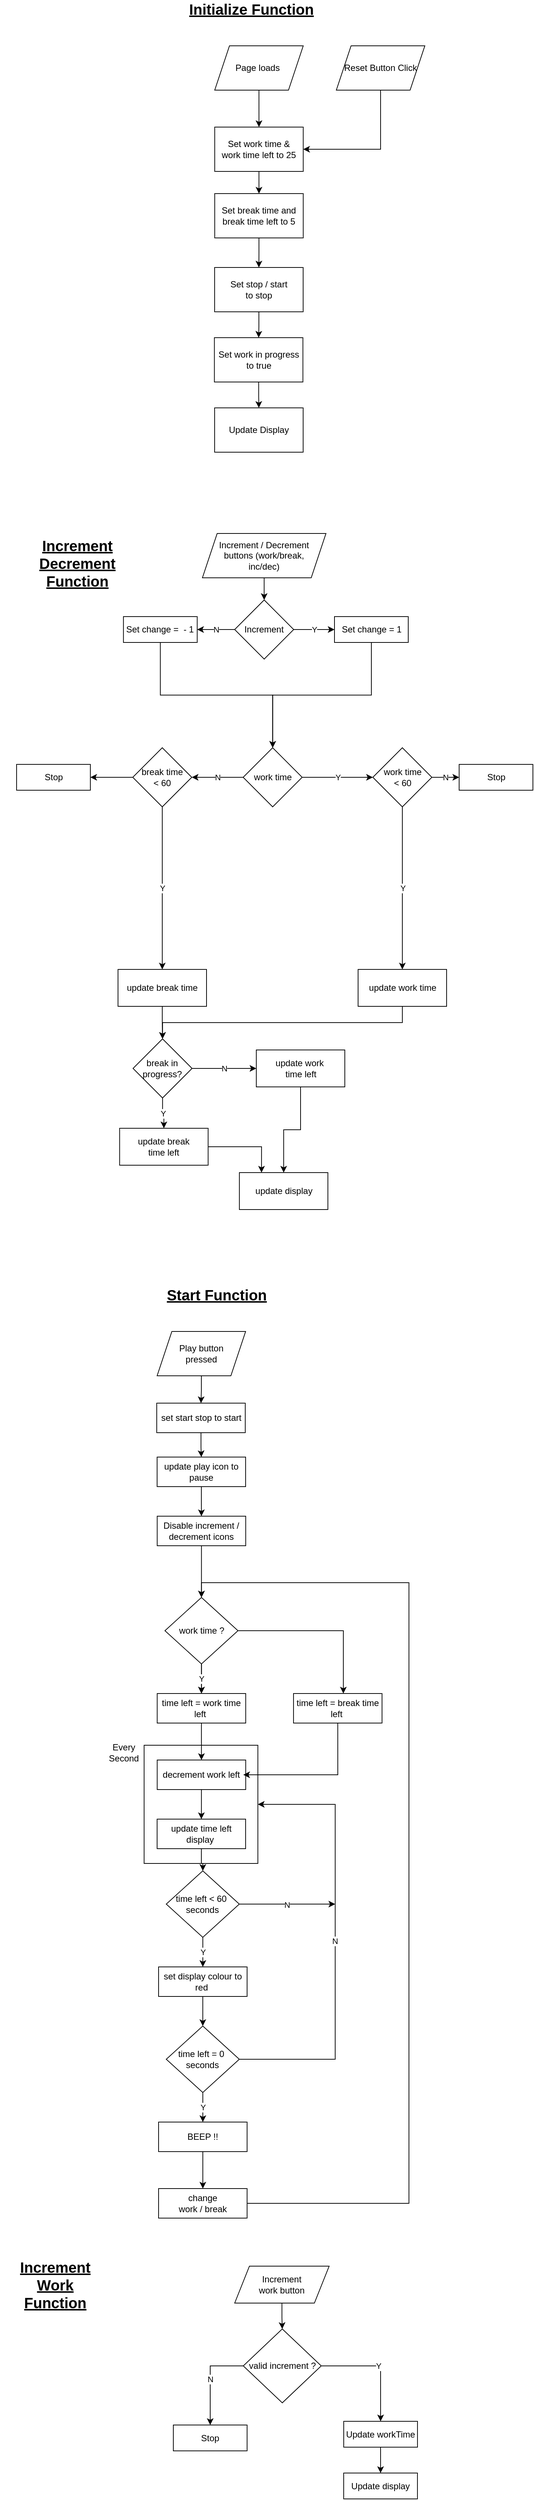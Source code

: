 <mxfile version="13.9.9" type="device"><diagram id="C5RBs43oDa-KdzZeNtuy" name="Page-1"><mxGraphModel dx="1714" dy="528" grid="1" gridSize="10" guides="1" tooltips="1" connect="1" arrows="1" fold="1" page="1" pageScale="1" pageWidth="827" pageHeight="1169" math="0" shadow="0"><root><mxCell id="WIyWlLk6GJQsqaUBKTNV-0"/><mxCell id="WIyWlLk6GJQsqaUBKTNV-1" parent="WIyWlLk6GJQsqaUBKTNV-0"/><mxCell id="DhQI_y3hoTPc0CkNnc1B-117" value="" style="rounded=0;whiteSpace=wrap;html=1;align=left;" vertex="1" parent="WIyWlLk6GJQsqaUBKTNV-1"><mxGeometry x="-631.62" y="2460" width="154.25" height="160" as="geometry"/></mxCell><mxCell id="BMYcDLCQfnFxfsHoZKLp-52" value="&lt;font style=&quot;font-size: 20px&quot;&gt;&lt;b&gt;&lt;u&gt;&lt;font style=&quot;font-size: 20px&quot;&gt;Start Function&lt;/font&gt;&lt;/u&gt;&lt;/b&gt;&lt;/font&gt;" style="text;html=1;align=center;verticalAlign=middle;whiteSpace=wrap;rounded=0;" parent="WIyWlLk6GJQsqaUBKTNV-1" vertex="1"><mxGeometry x="-607.99" y="1840" width="150" height="20" as="geometry"/></mxCell><mxCell id="x9QlvtTYA5nk0oibNs-r-126" style="edgeStyle=orthogonalEdgeStyle;rounded=0;orthogonalLoop=1;jettySize=auto;html=1;entryX=0.5;entryY=0;entryDx=0;entryDy=0;" parent="WIyWlLk6GJQsqaUBKTNV-1" source="x9QlvtTYA5nk0oibNs-r-124" edge="1" target="x9QlvtTYA5nk0oibNs-r-206"><mxGeometry relative="1" as="geometry"><mxPoint x="-553.99" y="2010" as="targetPoint"/></mxGeometry></mxCell><mxCell id="x9QlvtTYA5nk0oibNs-r-124" value="Play button &lt;br&gt;pressed" style="shape=parallelogram;perimeter=parallelogramPerimeter;whiteSpace=wrap;html=1;fixedSize=1;" parent="WIyWlLk6GJQsqaUBKTNV-1" vertex="1"><mxGeometry x="-613.99" y="1900" width="120" height="60" as="geometry"/></mxCell><mxCell id="DhQI_y3hoTPc0CkNnc1B-89" style="edgeStyle=orthogonalEdgeStyle;rounded=0;orthogonalLoop=1;jettySize=auto;html=1;entryX=0.5;entryY=0;entryDx=0;entryDy=0;" edge="1" parent="WIyWlLk6GJQsqaUBKTNV-1" source="x9QlvtTYA5nk0oibNs-r-125" target="DhQI_y3hoTPc0CkNnc1B-85"><mxGeometry relative="1" as="geometry"/></mxCell><mxCell id="DhQI_y3hoTPc0CkNnc1B-108" value="Y" style="edgeStyle=orthogonalEdgeStyle;rounded=0;orthogonalLoop=1;jettySize=auto;html=1;" edge="1" parent="WIyWlLk6GJQsqaUBKTNV-1" source="x9QlvtTYA5nk0oibNs-r-125" target="DhQI_y3hoTPc0CkNnc1B-85"><mxGeometry relative="1" as="geometry"/></mxCell><mxCell id="DhQI_y3hoTPc0CkNnc1B-113" style="edgeStyle=orthogonalEdgeStyle;rounded=0;orthogonalLoop=1;jettySize=auto;html=1;entryX=0.563;entryY=0;entryDx=0;entryDy=0;entryPerimeter=0;" edge="1" parent="WIyWlLk6GJQsqaUBKTNV-1" source="x9QlvtTYA5nk0oibNs-r-125" target="DhQI_y3hoTPc0CkNnc1B-112"><mxGeometry relative="1" as="geometry"/></mxCell><mxCell id="x9QlvtTYA5nk0oibNs-r-125" value="work time ?" style="rhombus;whiteSpace=wrap;html=1;" parent="WIyWlLk6GJQsqaUBKTNV-1" vertex="1"><mxGeometry x="-603.36" y="2260" width="99" height="90" as="geometry"/></mxCell><mxCell id="DhQI_y3hoTPc0CkNnc1B-47" style="edgeStyle=orthogonalEdgeStyle;rounded=0;orthogonalLoop=1;jettySize=auto;html=1;entryX=0.5;entryY=0;entryDx=0;entryDy=0;" edge="1" parent="WIyWlLk6GJQsqaUBKTNV-1" source="x9QlvtTYA5nk0oibNs-r-206" target="DhQI_y3hoTPc0CkNnc1B-46"><mxGeometry relative="1" as="geometry"/></mxCell><mxCell id="x9QlvtTYA5nk0oibNs-r-206" value="set start stop to start" style="rounded=0;whiteSpace=wrap;html=1;" parent="WIyWlLk6GJQsqaUBKTNV-1" vertex="1"><mxGeometry x="-614.49" y="1997" width="120" height="40" as="geometry"/></mxCell><mxCell id="DhQI_y3hoTPc0CkNnc1B-0" value="&lt;font style=&quot;font-size: 20px&quot;&gt;&lt;b&gt;&lt;u&gt;&lt;font style=&quot;font-size: 20px&quot;&gt;Initialize Function&lt;/font&gt;&lt;/u&gt;&lt;/b&gt;&lt;/font&gt;" style="text;html=1;align=center;verticalAlign=middle;whiteSpace=wrap;rounded=0;" vertex="1" parent="WIyWlLk6GJQsqaUBKTNV-1"><mxGeometry x="-605.87" y="100" width="240" height="20" as="geometry"/></mxCell><mxCell id="DhQI_y3hoTPc0CkNnc1B-1" style="edgeStyle=orthogonalEdgeStyle;rounded=0;orthogonalLoop=1;jettySize=auto;html=1;entryX=0.5;entryY=0;entryDx=0;entryDy=0;" edge="1" parent="WIyWlLk6GJQsqaUBKTNV-1" source="DhQI_y3hoTPc0CkNnc1B-2"><mxGeometry relative="1" as="geometry"><mxPoint x="-475.87" y="270" as="targetPoint"/></mxGeometry></mxCell><mxCell id="DhQI_y3hoTPc0CkNnc1B-2" value="Page loads&amp;nbsp;" style="shape=parallelogram;perimeter=parallelogramPerimeter;whiteSpace=wrap;html=1;fixedSize=1;" vertex="1" parent="WIyWlLk6GJQsqaUBKTNV-1"><mxGeometry x="-535.87" y="160" width="120" height="60" as="geometry"/></mxCell><mxCell id="DhQI_y3hoTPc0CkNnc1B-8" style="edgeStyle=orthogonalEdgeStyle;rounded=0;orthogonalLoop=1;jettySize=auto;html=1;entryX=0.5;entryY=0;entryDx=0;entryDy=0;" edge="1" parent="WIyWlLk6GJQsqaUBKTNV-1" source="DhQI_y3hoTPc0CkNnc1B-4" target="DhQI_y3hoTPc0CkNnc1B-7"><mxGeometry relative="1" as="geometry"/></mxCell><mxCell id="DhQI_y3hoTPc0CkNnc1B-4" value="Set work time &amp;amp;&lt;br&gt;work time left to 25" style="rounded=0;whiteSpace=wrap;html=1;" vertex="1" parent="WIyWlLk6GJQsqaUBKTNV-1"><mxGeometry x="-535.87" y="270" width="120" height="60" as="geometry"/></mxCell><mxCell id="DhQI_y3hoTPc0CkNnc1B-12" style="edgeStyle=orthogonalEdgeStyle;rounded=0;orthogonalLoop=1;jettySize=auto;html=1;entryX=1;entryY=0.5;entryDx=0;entryDy=0;exitX=0.5;exitY=1;exitDx=0;exitDy=0;" edge="1" parent="WIyWlLk6GJQsqaUBKTNV-1" source="DhQI_y3hoTPc0CkNnc1B-6" target="DhQI_y3hoTPc0CkNnc1B-4"><mxGeometry relative="1" as="geometry"/></mxCell><mxCell id="DhQI_y3hoTPc0CkNnc1B-6" value="Reset Button Click" style="shape=parallelogram;perimeter=parallelogramPerimeter;whiteSpace=wrap;html=1;fixedSize=1;" vertex="1" parent="WIyWlLk6GJQsqaUBKTNV-1"><mxGeometry x="-371" y="160" width="120" height="60" as="geometry"/></mxCell><mxCell id="DhQI_y3hoTPc0CkNnc1B-10" style="edgeStyle=orthogonalEdgeStyle;rounded=0;orthogonalLoop=1;jettySize=auto;html=1;entryX=0.5;entryY=0;entryDx=0;entryDy=0;" edge="1" parent="WIyWlLk6GJQsqaUBKTNV-1" source="DhQI_y3hoTPc0CkNnc1B-7" target="DhQI_y3hoTPc0CkNnc1B-9"><mxGeometry relative="1" as="geometry"/></mxCell><mxCell id="DhQI_y3hoTPc0CkNnc1B-7" value="Set break time and break time left to 5" style="rounded=0;whiteSpace=wrap;html=1;" vertex="1" parent="WIyWlLk6GJQsqaUBKTNV-1"><mxGeometry x="-535.87" y="360" width="120" height="60" as="geometry"/></mxCell><mxCell id="DhQI_y3hoTPc0CkNnc1B-82" style="edgeStyle=orthogonalEdgeStyle;rounded=0;orthogonalLoop=1;jettySize=auto;html=1;entryX=0.5;entryY=0;entryDx=0;entryDy=0;" edge="1" parent="WIyWlLk6GJQsqaUBKTNV-1" source="DhQI_y3hoTPc0CkNnc1B-9" target="DhQI_y3hoTPc0CkNnc1B-81"><mxGeometry relative="1" as="geometry"/></mxCell><mxCell id="DhQI_y3hoTPc0CkNnc1B-9" value="Set stop / start &lt;br&gt;to stop" style="rounded=0;whiteSpace=wrap;html=1;" vertex="1" parent="WIyWlLk6GJQsqaUBKTNV-1"><mxGeometry x="-536" y="460" width="120" height="60" as="geometry"/></mxCell><mxCell id="DhQI_y3hoTPc0CkNnc1B-13" value="Update Display" style="rounded=0;whiteSpace=wrap;html=1;" vertex="1" parent="WIyWlLk6GJQsqaUBKTNV-1"><mxGeometry x="-536" y="650" width="120" height="60" as="geometry"/></mxCell><mxCell id="DhQI_y3hoTPc0CkNnc1B-24" value="&lt;font style=&quot;font-size: 20px&quot;&gt;&lt;b&gt;&lt;u&gt;&lt;font style=&quot;font-size: 20px&quot;&gt;Increment Decrement&lt;br&gt;Function&lt;/font&gt;&lt;/u&gt;&lt;/b&gt;&lt;/font&gt;" style="text;html=1;align=center;verticalAlign=middle;whiteSpace=wrap;rounded=0;" vertex="1" parent="WIyWlLk6GJQsqaUBKTNV-1"><mxGeometry x="-797" y="820" width="150" height="80" as="geometry"/></mxCell><mxCell id="DhQI_y3hoTPc0CkNnc1B-74" style="edgeStyle=orthogonalEdgeStyle;rounded=0;orthogonalLoop=1;jettySize=auto;html=1;entryX=0.5;entryY=0;entryDx=0;entryDy=0;" edge="1" parent="WIyWlLk6GJQsqaUBKTNV-1" source="DhQI_y3hoTPc0CkNnc1B-26" target="DhQI_y3hoTPc0CkNnc1B-71"><mxGeometry relative="1" as="geometry"/></mxCell><mxCell id="DhQI_y3hoTPc0CkNnc1B-26" value="update break time" style="rounded=0;whiteSpace=wrap;html=1;" vertex="1" parent="WIyWlLk6GJQsqaUBKTNV-1"><mxGeometry x="-667" y="1410" width="120" height="50" as="geometry"/></mxCell><mxCell id="DhQI_y3hoTPc0CkNnc1B-64" style="edgeStyle=orthogonalEdgeStyle;rounded=0;orthogonalLoop=1;jettySize=auto;html=1;entryX=0.5;entryY=0;entryDx=0;entryDy=0;" edge="1" parent="WIyWlLk6GJQsqaUBKTNV-1" source="DhQI_y3hoTPc0CkNnc1B-32" target="DhQI_y3hoTPc0CkNnc1B-61"><mxGeometry relative="1" as="geometry"/></mxCell><mxCell id="DhQI_y3hoTPc0CkNnc1B-32" value="Increment / Decrement&lt;br&gt;buttons (work/break,&lt;br&gt;inc/dec)" style="shape=parallelogram;perimeter=parallelogramPerimeter;whiteSpace=wrap;html=1;fixedSize=1;" vertex="1" parent="WIyWlLk6GJQsqaUBKTNV-1"><mxGeometry x="-552.56" y="820" width="167.5" height="60" as="geometry"/></mxCell><mxCell id="DhQI_y3hoTPc0CkNnc1B-52" value="Y" style="edgeStyle=orthogonalEdgeStyle;rounded=0;orthogonalLoop=1;jettySize=auto;html=1;entryX=0;entryY=0.5;entryDx=0;entryDy=0;" edge="1" parent="WIyWlLk6GJQsqaUBKTNV-1" source="DhQI_y3hoTPc0CkNnc1B-36" target="DhQI_y3hoTPc0CkNnc1B-51"><mxGeometry relative="1" as="geometry"/></mxCell><mxCell id="DhQI_y3hoTPc0CkNnc1B-57" value="N" style="edgeStyle=orthogonalEdgeStyle;rounded=0;orthogonalLoop=1;jettySize=auto;html=1;entryX=1;entryY=0.5;entryDx=0;entryDy=0;" edge="1" parent="WIyWlLk6GJQsqaUBKTNV-1" source="DhQI_y3hoTPc0CkNnc1B-36" target="DhQI_y3hoTPc0CkNnc1B-56"><mxGeometry relative="1" as="geometry"/></mxCell><mxCell id="DhQI_y3hoTPc0CkNnc1B-36" value="work time" style="rhombus;whiteSpace=wrap;html=1;" vertex="1" parent="WIyWlLk6GJQsqaUBKTNV-1"><mxGeometry x="-497.31" y="1110" width="80" height="80" as="geometry"/></mxCell><mxCell id="DhQI_y3hoTPc0CkNnc1B-78" style="edgeStyle=orthogonalEdgeStyle;rounded=0;orthogonalLoop=1;jettySize=auto;html=1;entryX=0.5;entryY=0;entryDx=0;entryDy=0;exitX=0.5;exitY=1;exitDx=0;exitDy=0;" edge="1" parent="WIyWlLk6GJQsqaUBKTNV-1" source="DhQI_y3hoTPc0CkNnc1B-40" target="DhQI_y3hoTPc0CkNnc1B-71"><mxGeometry relative="1" as="geometry"/></mxCell><mxCell id="DhQI_y3hoTPc0CkNnc1B-40" value="update work time" style="rounded=0;whiteSpace=wrap;html=1;" vertex="1" parent="WIyWlLk6GJQsqaUBKTNV-1"><mxGeometry x="-341.5" y="1410" width="120" height="50" as="geometry"/></mxCell><mxCell id="DhQI_y3hoTPc0CkNnc1B-42" value="update display" style="rounded=0;whiteSpace=wrap;html=1;" vertex="1" parent="WIyWlLk6GJQsqaUBKTNV-1"><mxGeometry x="-502.44" y="1685" width="120" height="50" as="geometry"/></mxCell><mxCell id="DhQI_y3hoTPc0CkNnc1B-87" style="edgeStyle=orthogonalEdgeStyle;rounded=0;orthogonalLoop=1;jettySize=auto;html=1;" edge="1" parent="WIyWlLk6GJQsqaUBKTNV-1" source="DhQI_y3hoTPc0CkNnc1B-46" target="DhQI_y3hoTPc0CkNnc1B-86"><mxGeometry relative="1" as="geometry"/></mxCell><mxCell id="DhQI_y3hoTPc0CkNnc1B-46" value="update play icon to pause" style="rounded=0;whiteSpace=wrap;html=1;" vertex="1" parent="WIyWlLk6GJQsqaUBKTNV-1"><mxGeometry x="-613.99" y="2070" width="120" height="40" as="geometry"/></mxCell><mxCell id="DhQI_y3hoTPc0CkNnc1B-53" value="Y" style="edgeStyle=orthogonalEdgeStyle;rounded=0;orthogonalLoop=1;jettySize=auto;html=1;entryX=0.5;entryY=0;entryDx=0;entryDy=0;" edge="1" parent="WIyWlLk6GJQsqaUBKTNV-1" source="DhQI_y3hoTPc0CkNnc1B-51" target="DhQI_y3hoTPc0CkNnc1B-40"><mxGeometry relative="1" as="geometry"/></mxCell><mxCell id="DhQI_y3hoTPc0CkNnc1B-55" value="N" style="edgeStyle=orthogonalEdgeStyle;rounded=0;orthogonalLoop=1;jettySize=auto;html=1;entryX=0;entryY=0.5;entryDx=0;entryDy=0;" edge="1" parent="WIyWlLk6GJQsqaUBKTNV-1" source="DhQI_y3hoTPc0CkNnc1B-51" target="DhQI_y3hoTPc0CkNnc1B-54"><mxGeometry relative="1" as="geometry"/></mxCell><mxCell id="DhQI_y3hoTPc0CkNnc1B-51" value="work time&lt;br&gt;&amp;lt; 60" style="rhombus;whiteSpace=wrap;html=1;" vertex="1" parent="WIyWlLk6GJQsqaUBKTNV-1"><mxGeometry x="-321.5" y="1110" width="80" height="80" as="geometry"/></mxCell><mxCell id="DhQI_y3hoTPc0CkNnc1B-54" value="Stop" style="rounded=0;whiteSpace=wrap;html=1;" vertex="1" parent="WIyWlLk6GJQsqaUBKTNV-1"><mxGeometry x="-204.5" y="1132.5" width="100" height="35" as="geometry"/></mxCell><mxCell id="DhQI_y3hoTPc0CkNnc1B-58" value="Y" style="edgeStyle=orthogonalEdgeStyle;rounded=0;orthogonalLoop=1;jettySize=auto;html=1;" edge="1" parent="WIyWlLk6GJQsqaUBKTNV-1" source="DhQI_y3hoTPc0CkNnc1B-56" target="DhQI_y3hoTPc0CkNnc1B-26"><mxGeometry relative="1" as="geometry"/></mxCell><mxCell id="DhQI_y3hoTPc0CkNnc1B-60" style="edgeStyle=orthogonalEdgeStyle;rounded=0;orthogonalLoop=1;jettySize=auto;html=1;entryX=1;entryY=0.5;entryDx=0;entryDy=0;" edge="1" parent="WIyWlLk6GJQsqaUBKTNV-1" source="DhQI_y3hoTPc0CkNnc1B-56" target="DhQI_y3hoTPc0CkNnc1B-59"><mxGeometry relative="1" as="geometry"/></mxCell><mxCell id="DhQI_y3hoTPc0CkNnc1B-56" value="break time&lt;br&gt;&amp;lt; 60" style="rhombus;whiteSpace=wrap;html=1;" vertex="1" parent="WIyWlLk6GJQsqaUBKTNV-1"><mxGeometry x="-647" y="1110" width="80" height="80" as="geometry"/></mxCell><mxCell id="DhQI_y3hoTPc0CkNnc1B-59" value="Stop" style="rounded=0;whiteSpace=wrap;html=1;" vertex="1" parent="WIyWlLk6GJQsqaUBKTNV-1"><mxGeometry x="-804.5" y="1132.5" width="100" height="35" as="geometry"/></mxCell><mxCell id="DhQI_y3hoTPc0CkNnc1B-68" value="Y" style="edgeStyle=orthogonalEdgeStyle;rounded=0;orthogonalLoop=1;jettySize=auto;html=1;entryX=0;entryY=0.5;entryDx=0;entryDy=0;" edge="1" parent="WIyWlLk6GJQsqaUBKTNV-1" source="DhQI_y3hoTPc0CkNnc1B-61" target="DhQI_y3hoTPc0CkNnc1B-62"><mxGeometry relative="1" as="geometry"/></mxCell><mxCell id="DhQI_y3hoTPc0CkNnc1B-70" value="N" style="edgeStyle=orthogonalEdgeStyle;rounded=0;orthogonalLoop=1;jettySize=auto;html=1;entryX=1;entryY=0.5;entryDx=0;entryDy=0;" edge="1" parent="WIyWlLk6GJQsqaUBKTNV-1" source="DhQI_y3hoTPc0CkNnc1B-61" target="DhQI_y3hoTPc0CkNnc1B-63"><mxGeometry relative="1" as="geometry"/></mxCell><mxCell id="DhQI_y3hoTPc0CkNnc1B-61" value="Increment" style="rhombus;whiteSpace=wrap;html=1;" vertex="1" parent="WIyWlLk6GJQsqaUBKTNV-1"><mxGeometry x="-508.81" y="910" width="80" height="80" as="geometry"/></mxCell><mxCell id="DhQI_y3hoTPc0CkNnc1B-69" style="edgeStyle=orthogonalEdgeStyle;rounded=0;orthogonalLoop=1;jettySize=auto;html=1;entryX=0.5;entryY=0;entryDx=0;entryDy=0;exitX=0.5;exitY=1;exitDx=0;exitDy=0;" edge="1" parent="WIyWlLk6GJQsqaUBKTNV-1" source="DhQI_y3hoTPc0CkNnc1B-62" target="DhQI_y3hoTPc0CkNnc1B-36"><mxGeometry relative="1" as="geometry"/></mxCell><mxCell id="DhQI_y3hoTPc0CkNnc1B-62" value="Set change = 1" style="rounded=0;whiteSpace=wrap;html=1;" vertex="1" parent="WIyWlLk6GJQsqaUBKTNV-1"><mxGeometry x="-373.5" y="932.5" width="100" height="35" as="geometry"/></mxCell><mxCell id="DhQI_y3hoTPc0CkNnc1B-67" style="edgeStyle=orthogonalEdgeStyle;rounded=0;orthogonalLoop=1;jettySize=auto;html=1;entryX=0.5;entryY=0;entryDx=0;entryDy=0;exitX=0.5;exitY=1;exitDx=0;exitDy=0;" edge="1" parent="WIyWlLk6GJQsqaUBKTNV-1" source="DhQI_y3hoTPc0CkNnc1B-63" target="DhQI_y3hoTPc0CkNnc1B-36"><mxGeometry relative="1" as="geometry"/></mxCell><mxCell id="DhQI_y3hoTPc0CkNnc1B-63" value="Set change =&amp;nbsp; - 1" style="rounded=0;whiteSpace=wrap;html=1;" vertex="1" parent="WIyWlLk6GJQsqaUBKTNV-1"><mxGeometry x="-659.63" y="932.5" width="100" height="35" as="geometry"/></mxCell><mxCell id="DhQI_y3hoTPc0CkNnc1B-73" value="Y" style="edgeStyle=orthogonalEdgeStyle;rounded=0;orthogonalLoop=1;jettySize=auto;html=1;entryX=0.5;entryY=0;entryDx=0;entryDy=0;" edge="1" parent="WIyWlLk6GJQsqaUBKTNV-1" source="DhQI_y3hoTPc0CkNnc1B-71" target="DhQI_y3hoTPc0CkNnc1B-72"><mxGeometry relative="1" as="geometry"/></mxCell><mxCell id="DhQI_y3hoTPc0CkNnc1B-79" value="N" style="edgeStyle=orthogonalEdgeStyle;rounded=0;orthogonalLoop=1;jettySize=auto;html=1;entryX=0;entryY=0.5;entryDx=0;entryDy=0;" edge="1" parent="WIyWlLk6GJQsqaUBKTNV-1" source="DhQI_y3hoTPc0CkNnc1B-71" target="DhQI_y3hoTPc0CkNnc1B-77"><mxGeometry relative="1" as="geometry"/></mxCell><mxCell id="DhQI_y3hoTPc0CkNnc1B-71" value="break in progress?" style="rhombus;whiteSpace=wrap;html=1;" vertex="1" parent="WIyWlLk6GJQsqaUBKTNV-1"><mxGeometry x="-646.63" y="1504" width="80" height="80" as="geometry"/></mxCell><mxCell id="DhQI_y3hoTPc0CkNnc1B-75" style="edgeStyle=orthogonalEdgeStyle;rounded=0;orthogonalLoop=1;jettySize=auto;html=1;entryX=0.25;entryY=0;entryDx=0;entryDy=0;" edge="1" parent="WIyWlLk6GJQsqaUBKTNV-1" source="DhQI_y3hoTPc0CkNnc1B-72" target="DhQI_y3hoTPc0CkNnc1B-42"><mxGeometry relative="1" as="geometry"/></mxCell><mxCell id="DhQI_y3hoTPc0CkNnc1B-72" value="update break &lt;br&gt;time left" style="rounded=0;whiteSpace=wrap;html=1;" vertex="1" parent="WIyWlLk6GJQsqaUBKTNV-1"><mxGeometry x="-664.81" y="1625" width="120" height="50" as="geometry"/></mxCell><mxCell id="DhQI_y3hoTPc0CkNnc1B-80" style="edgeStyle=orthogonalEdgeStyle;rounded=0;orthogonalLoop=1;jettySize=auto;html=1;" edge="1" parent="WIyWlLk6GJQsqaUBKTNV-1" source="DhQI_y3hoTPc0CkNnc1B-77" target="DhQI_y3hoTPc0CkNnc1B-42"><mxGeometry relative="1" as="geometry"/></mxCell><mxCell id="DhQI_y3hoTPc0CkNnc1B-77" value="update work&amp;nbsp;&lt;br&gt;time left" style="rounded=0;whiteSpace=wrap;html=1;" vertex="1" parent="WIyWlLk6GJQsqaUBKTNV-1"><mxGeometry x="-479.5" y="1519" width="120" height="50" as="geometry"/></mxCell><mxCell id="DhQI_y3hoTPc0CkNnc1B-83" style="edgeStyle=orthogonalEdgeStyle;rounded=0;orthogonalLoop=1;jettySize=auto;html=1;entryX=0.5;entryY=0;entryDx=0;entryDy=0;" edge="1" parent="WIyWlLk6GJQsqaUBKTNV-1" source="DhQI_y3hoTPc0CkNnc1B-81" target="DhQI_y3hoTPc0CkNnc1B-13"><mxGeometry relative="1" as="geometry"/></mxCell><mxCell id="DhQI_y3hoTPc0CkNnc1B-81" value="Set work in progress to true" style="rounded=0;whiteSpace=wrap;html=1;" vertex="1" parent="WIyWlLk6GJQsqaUBKTNV-1"><mxGeometry x="-536.31" y="555" width="120" height="60" as="geometry"/></mxCell><mxCell id="DhQI_y3hoTPc0CkNnc1B-90" style="edgeStyle=orthogonalEdgeStyle;rounded=0;orthogonalLoop=1;jettySize=auto;html=1;" edge="1" parent="WIyWlLk6GJQsqaUBKTNV-1" source="DhQI_y3hoTPc0CkNnc1B-85"><mxGeometry relative="1" as="geometry"><mxPoint x="-553.86" y="2480" as="targetPoint"/></mxGeometry></mxCell><mxCell id="DhQI_y3hoTPc0CkNnc1B-85" value="time left = work time left&amp;nbsp;" style="rounded=0;whiteSpace=wrap;html=1;" vertex="1" parent="WIyWlLk6GJQsqaUBKTNV-1"><mxGeometry x="-613.86" y="2390" width="120" height="40" as="geometry"/></mxCell><mxCell id="DhQI_y3hoTPc0CkNnc1B-88" style="edgeStyle=orthogonalEdgeStyle;rounded=0;orthogonalLoop=1;jettySize=auto;html=1;entryX=0.5;entryY=0;entryDx=0;entryDy=0;" edge="1" parent="WIyWlLk6GJQsqaUBKTNV-1" source="DhQI_y3hoTPc0CkNnc1B-86" target="x9QlvtTYA5nk0oibNs-r-125"><mxGeometry relative="1" as="geometry"/></mxCell><mxCell id="DhQI_y3hoTPc0CkNnc1B-86" value="Disable increment / decrement icons" style="rounded=0;whiteSpace=wrap;html=1;" vertex="1" parent="WIyWlLk6GJQsqaUBKTNV-1"><mxGeometry x="-613.86" y="2150" width="120" height="40" as="geometry"/></mxCell><mxCell id="DhQI_y3hoTPc0CkNnc1B-93" style="edgeStyle=orthogonalEdgeStyle;rounded=0;orthogonalLoop=1;jettySize=auto;html=1;entryX=0.5;entryY=0;entryDx=0;entryDy=0;" edge="1" parent="WIyWlLk6GJQsqaUBKTNV-1" source="DhQI_y3hoTPc0CkNnc1B-91" target="DhQI_y3hoTPc0CkNnc1B-92"><mxGeometry relative="1" as="geometry"/></mxCell><mxCell id="DhQI_y3hoTPc0CkNnc1B-91" value="decrement work left" style="rounded=0;whiteSpace=wrap;html=1;" vertex="1" parent="WIyWlLk6GJQsqaUBKTNV-1"><mxGeometry x="-613.86" y="2480" width="120" height="40" as="geometry"/></mxCell><mxCell id="DhQI_y3hoTPc0CkNnc1B-97" style="edgeStyle=orthogonalEdgeStyle;rounded=0;orthogonalLoop=1;jettySize=auto;html=1;" edge="1" parent="WIyWlLk6GJQsqaUBKTNV-1" source="DhQI_y3hoTPc0CkNnc1B-92" target="DhQI_y3hoTPc0CkNnc1B-95"><mxGeometry relative="1" as="geometry"/></mxCell><mxCell id="DhQI_y3hoTPc0CkNnc1B-92" value="update time left display&amp;nbsp;" style="rounded=0;whiteSpace=wrap;html=1;" vertex="1" parent="WIyWlLk6GJQsqaUBKTNV-1"><mxGeometry x="-613.99" y="2560" width="120" height="40" as="geometry"/></mxCell><mxCell id="DhQI_y3hoTPc0CkNnc1B-98" value="Y" style="edgeStyle=orthogonalEdgeStyle;rounded=0;orthogonalLoop=1;jettySize=auto;html=1;entryX=0.5;entryY=0;entryDx=0;entryDy=0;" edge="1" parent="WIyWlLk6GJQsqaUBKTNV-1" source="DhQI_y3hoTPc0CkNnc1B-95" target="DhQI_y3hoTPc0CkNnc1B-96"><mxGeometry relative="1" as="geometry"/></mxCell><mxCell id="DhQI_y3hoTPc0CkNnc1B-119" value="N" style="edgeStyle=orthogonalEdgeStyle;rounded=0;orthogonalLoop=1;jettySize=auto;html=1;" edge="1" parent="WIyWlLk6GJQsqaUBKTNV-1" source="DhQI_y3hoTPc0CkNnc1B-95"><mxGeometry relative="1" as="geometry"><mxPoint x="-372.55" y="2675" as="targetPoint"/></mxGeometry></mxCell><mxCell id="DhQI_y3hoTPc0CkNnc1B-95" value="time left &amp;lt; 60&amp;nbsp;&lt;br&gt;seconds" style="rhombus;whiteSpace=wrap;html=1;" vertex="1" parent="WIyWlLk6GJQsqaUBKTNV-1"><mxGeometry x="-601.55" y="2630" width="99" height="90" as="geometry"/></mxCell><mxCell id="DhQI_y3hoTPc0CkNnc1B-102" style="edgeStyle=orthogonalEdgeStyle;rounded=0;orthogonalLoop=1;jettySize=auto;html=1;entryX=0.5;entryY=0;entryDx=0;entryDy=0;" edge="1" parent="WIyWlLk6GJQsqaUBKTNV-1" source="DhQI_y3hoTPc0CkNnc1B-96" target="DhQI_y3hoTPc0CkNnc1B-101"><mxGeometry relative="1" as="geometry"/></mxCell><mxCell id="DhQI_y3hoTPc0CkNnc1B-96" value="set display colour to red&amp;nbsp;" style="rounded=0;whiteSpace=wrap;html=1;" vertex="1" parent="WIyWlLk6GJQsqaUBKTNV-1"><mxGeometry x="-611.99" y="2760" width="120" height="40" as="geometry"/></mxCell><mxCell id="DhQI_y3hoTPc0CkNnc1B-103" value="N" style="edgeStyle=orthogonalEdgeStyle;rounded=0;orthogonalLoop=1;jettySize=auto;html=1;entryX=1;entryY=0.5;entryDx=0;entryDy=0;" edge="1" parent="WIyWlLk6GJQsqaUBKTNV-1" source="DhQI_y3hoTPc0CkNnc1B-101" target="DhQI_y3hoTPc0CkNnc1B-117"><mxGeometry relative="1" as="geometry"><mxPoint x="-422.55" y="2770" as="targetPoint"/><Array as="points"><mxPoint x="-372.55" y="2885"/><mxPoint x="-372.55" y="2540"/></Array></mxGeometry></mxCell><mxCell id="DhQI_y3hoTPc0CkNnc1B-106" value="Y" style="edgeStyle=orthogonalEdgeStyle;rounded=0;orthogonalLoop=1;jettySize=auto;html=1;entryX=0.5;entryY=0;entryDx=0;entryDy=0;" edge="1" parent="WIyWlLk6GJQsqaUBKTNV-1" source="DhQI_y3hoTPc0CkNnc1B-101" target="DhQI_y3hoTPc0CkNnc1B-105"><mxGeometry relative="1" as="geometry"/></mxCell><mxCell id="DhQI_y3hoTPc0CkNnc1B-101" value="time left = 0&amp;nbsp;&lt;br&gt;seconds" style="rhombus;whiteSpace=wrap;html=1;" vertex="1" parent="WIyWlLk6GJQsqaUBKTNV-1"><mxGeometry x="-601.55" y="2840" width="99" height="90" as="geometry"/></mxCell><mxCell id="DhQI_y3hoTPc0CkNnc1B-120" style="edgeStyle=orthogonalEdgeStyle;rounded=0;orthogonalLoop=1;jettySize=auto;html=1;entryX=0.5;entryY=0;entryDx=0;entryDy=0;" edge="1" parent="WIyWlLk6GJQsqaUBKTNV-1" source="DhQI_y3hoTPc0CkNnc1B-104" target="x9QlvtTYA5nk0oibNs-r-125"><mxGeometry relative="1" as="geometry"><Array as="points"><mxPoint x="-272.55" y="3080"/><mxPoint x="-272.55" y="2240"/><mxPoint x="-553.55" y="2240"/></Array></mxGeometry></mxCell><mxCell id="DhQI_y3hoTPc0CkNnc1B-104" value="change &lt;br&gt;work / break" style="rounded=0;whiteSpace=wrap;html=1;" vertex="1" parent="WIyWlLk6GJQsqaUBKTNV-1"><mxGeometry x="-611.99" y="3060" width="120" height="40" as="geometry"/></mxCell><mxCell id="DhQI_y3hoTPc0CkNnc1B-107" style="edgeStyle=orthogonalEdgeStyle;rounded=0;orthogonalLoop=1;jettySize=auto;html=1;entryX=0.5;entryY=0;entryDx=0;entryDy=0;" edge="1" parent="WIyWlLk6GJQsqaUBKTNV-1" source="DhQI_y3hoTPc0CkNnc1B-105" target="DhQI_y3hoTPc0CkNnc1B-104"><mxGeometry relative="1" as="geometry"/></mxCell><mxCell id="DhQI_y3hoTPc0CkNnc1B-105" value="BEEP !!" style="rounded=0;whiteSpace=wrap;html=1;" vertex="1" parent="WIyWlLk6GJQsqaUBKTNV-1"><mxGeometry x="-611.99" y="2970" width="120" height="40" as="geometry"/></mxCell><mxCell id="DhQI_y3hoTPc0CkNnc1B-112" value="time left = break time left&amp;nbsp;" style="rounded=0;whiteSpace=wrap;html=1;" vertex="1" parent="WIyWlLk6GJQsqaUBKTNV-1"><mxGeometry x="-429.05" y="2390" width="120" height="40" as="geometry"/></mxCell><mxCell id="DhQI_y3hoTPc0CkNnc1B-116" style="edgeStyle=orthogonalEdgeStyle;rounded=0;orthogonalLoop=1;jettySize=auto;html=1;exitX=0.5;exitY=1;exitDx=0;exitDy=0;" edge="1" parent="WIyWlLk6GJQsqaUBKTNV-1" source="DhQI_y3hoTPc0CkNnc1B-112"><mxGeometry relative="1" as="geometry"><mxPoint x="-497.15" y="2500" as="targetPoint"/><mxPoint x="-378.55" y="2440" as="sourcePoint"/><Array as="points"><mxPoint x="-368.55" y="2500"/></Array></mxGeometry></mxCell><mxCell id="DhQI_y3hoTPc0CkNnc1B-118" value="Every Second" style="text;html=1;strokeColor=none;fillColor=none;align=center;verticalAlign=middle;whiteSpace=wrap;rounded=0;" vertex="1" parent="WIyWlLk6GJQsqaUBKTNV-1"><mxGeometry x="-679.18" y="2460" width="40" height="20" as="geometry"/></mxCell><mxCell id="DhQI_y3hoTPc0CkNnc1B-121" value="&lt;font style=&quot;font-size: 20px&quot;&gt;&lt;b&gt;&lt;u&gt;&lt;font style=&quot;font-size: 20px&quot;&gt;Increment Work&lt;br&gt;Function&lt;/font&gt;&lt;/u&gt;&lt;/b&gt;&lt;/font&gt;" style="text;html=1;align=center;verticalAlign=middle;whiteSpace=wrap;rounded=0;" vertex="1" parent="WIyWlLk6GJQsqaUBKTNV-1"><mxGeometry x="-827" y="3150" width="150" height="80" as="geometry"/></mxCell><mxCell id="DhQI_y3hoTPc0CkNnc1B-124" style="edgeStyle=orthogonalEdgeStyle;rounded=0;orthogonalLoop=1;jettySize=auto;html=1;entryX=0.5;entryY=0;entryDx=0;entryDy=0;" edge="1" parent="WIyWlLk6GJQsqaUBKTNV-1" source="DhQI_y3hoTPc0CkNnc1B-125"><mxGeometry relative="1" as="geometry"><mxPoint x="-444.31" y="3250" as="targetPoint"/></mxGeometry></mxCell><mxCell id="DhQI_y3hoTPc0CkNnc1B-125" value="Increment &lt;br&gt;work button" style="shape=parallelogram;perimeter=parallelogramPerimeter;whiteSpace=wrap;html=1;fixedSize=1;" vertex="1" parent="WIyWlLk6GJQsqaUBKTNV-1"><mxGeometry x="-508.81" y="3165" width="128.06" height="50" as="geometry"/></mxCell><mxCell id="DhQI_y3hoTPc0CkNnc1B-126" value="Y" style="edgeStyle=orthogonalEdgeStyle;rounded=0;orthogonalLoop=1;jettySize=auto;html=1;entryX=0.5;entryY=0;entryDx=0;entryDy=0;" edge="1" parent="WIyWlLk6GJQsqaUBKTNV-1" source="DhQI_y3hoTPc0CkNnc1B-128" target="DhQI_y3hoTPc0CkNnc1B-135"><mxGeometry relative="1" as="geometry"><mxPoint x="-297" y="3490" as="targetPoint"/></mxGeometry></mxCell><mxCell id="DhQI_y3hoTPc0CkNnc1B-127" value="N" style="edgeStyle=orthogonalEdgeStyle;rounded=0;orthogonalLoop=1;jettySize=auto;html=1;entryX=0.5;entryY=0;entryDx=0;entryDy=0;exitX=0;exitY=0.5;exitDx=0;exitDy=0;" edge="1" parent="WIyWlLk6GJQsqaUBKTNV-1" source="DhQI_y3hoTPc0CkNnc1B-128" target="DhQI_y3hoTPc0CkNnc1B-154"><mxGeometry relative="1" as="geometry"><mxPoint x="-542.5" y="3490" as="targetPoint"/></mxGeometry></mxCell><mxCell id="DhQI_y3hoTPc0CkNnc1B-128" value="valid increment ?" style="rhombus;whiteSpace=wrap;html=1;" vertex="1" parent="WIyWlLk6GJQsqaUBKTNV-1"><mxGeometry x="-497.15" y="3250" width="105.69" height="100" as="geometry"/></mxCell><mxCell id="DhQI_y3hoTPc0CkNnc1B-156" style="edgeStyle=orthogonalEdgeStyle;rounded=0;orthogonalLoop=1;jettySize=auto;html=1;entryX=0.5;entryY=0;entryDx=0;entryDy=0;" edge="1" parent="WIyWlLk6GJQsqaUBKTNV-1" source="DhQI_y3hoTPc0CkNnc1B-135" target="DhQI_y3hoTPc0CkNnc1B-155"><mxGeometry relative="1" as="geometry"/></mxCell><mxCell id="DhQI_y3hoTPc0CkNnc1B-135" value="Update workTime" style="rounded=0;whiteSpace=wrap;html=1;" vertex="1" parent="WIyWlLk6GJQsqaUBKTNV-1"><mxGeometry x="-360.97" y="3375" width="100" height="35" as="geometry"/></mxCell><mxCell id="DhQI_y3hoTPc0CkNnc1B-154" value="Stop" style="rounded=0;whiteSpace=wrap;html=1;" vertex="1" parent="WIyWlLk6GJQsqaUBKTNV-1"><mxGeometry x="-591.99" y="3380" width="100" height="35" as="geometry"/></mxCell><mxCell id="DhQI_y3hoTPc0CkNnc1B-155" value="Update display" style="rounded=0;whiteSpace=wrap;html=1;" vertex="1" parent="WIyWlLk6GJQsqaUBKTNV-1"><mxGeometry x="-361.03" y="3445" width="100" height="35" as="geometry"/></mxCell></root></mxGraphModel></diagram></mxfile>